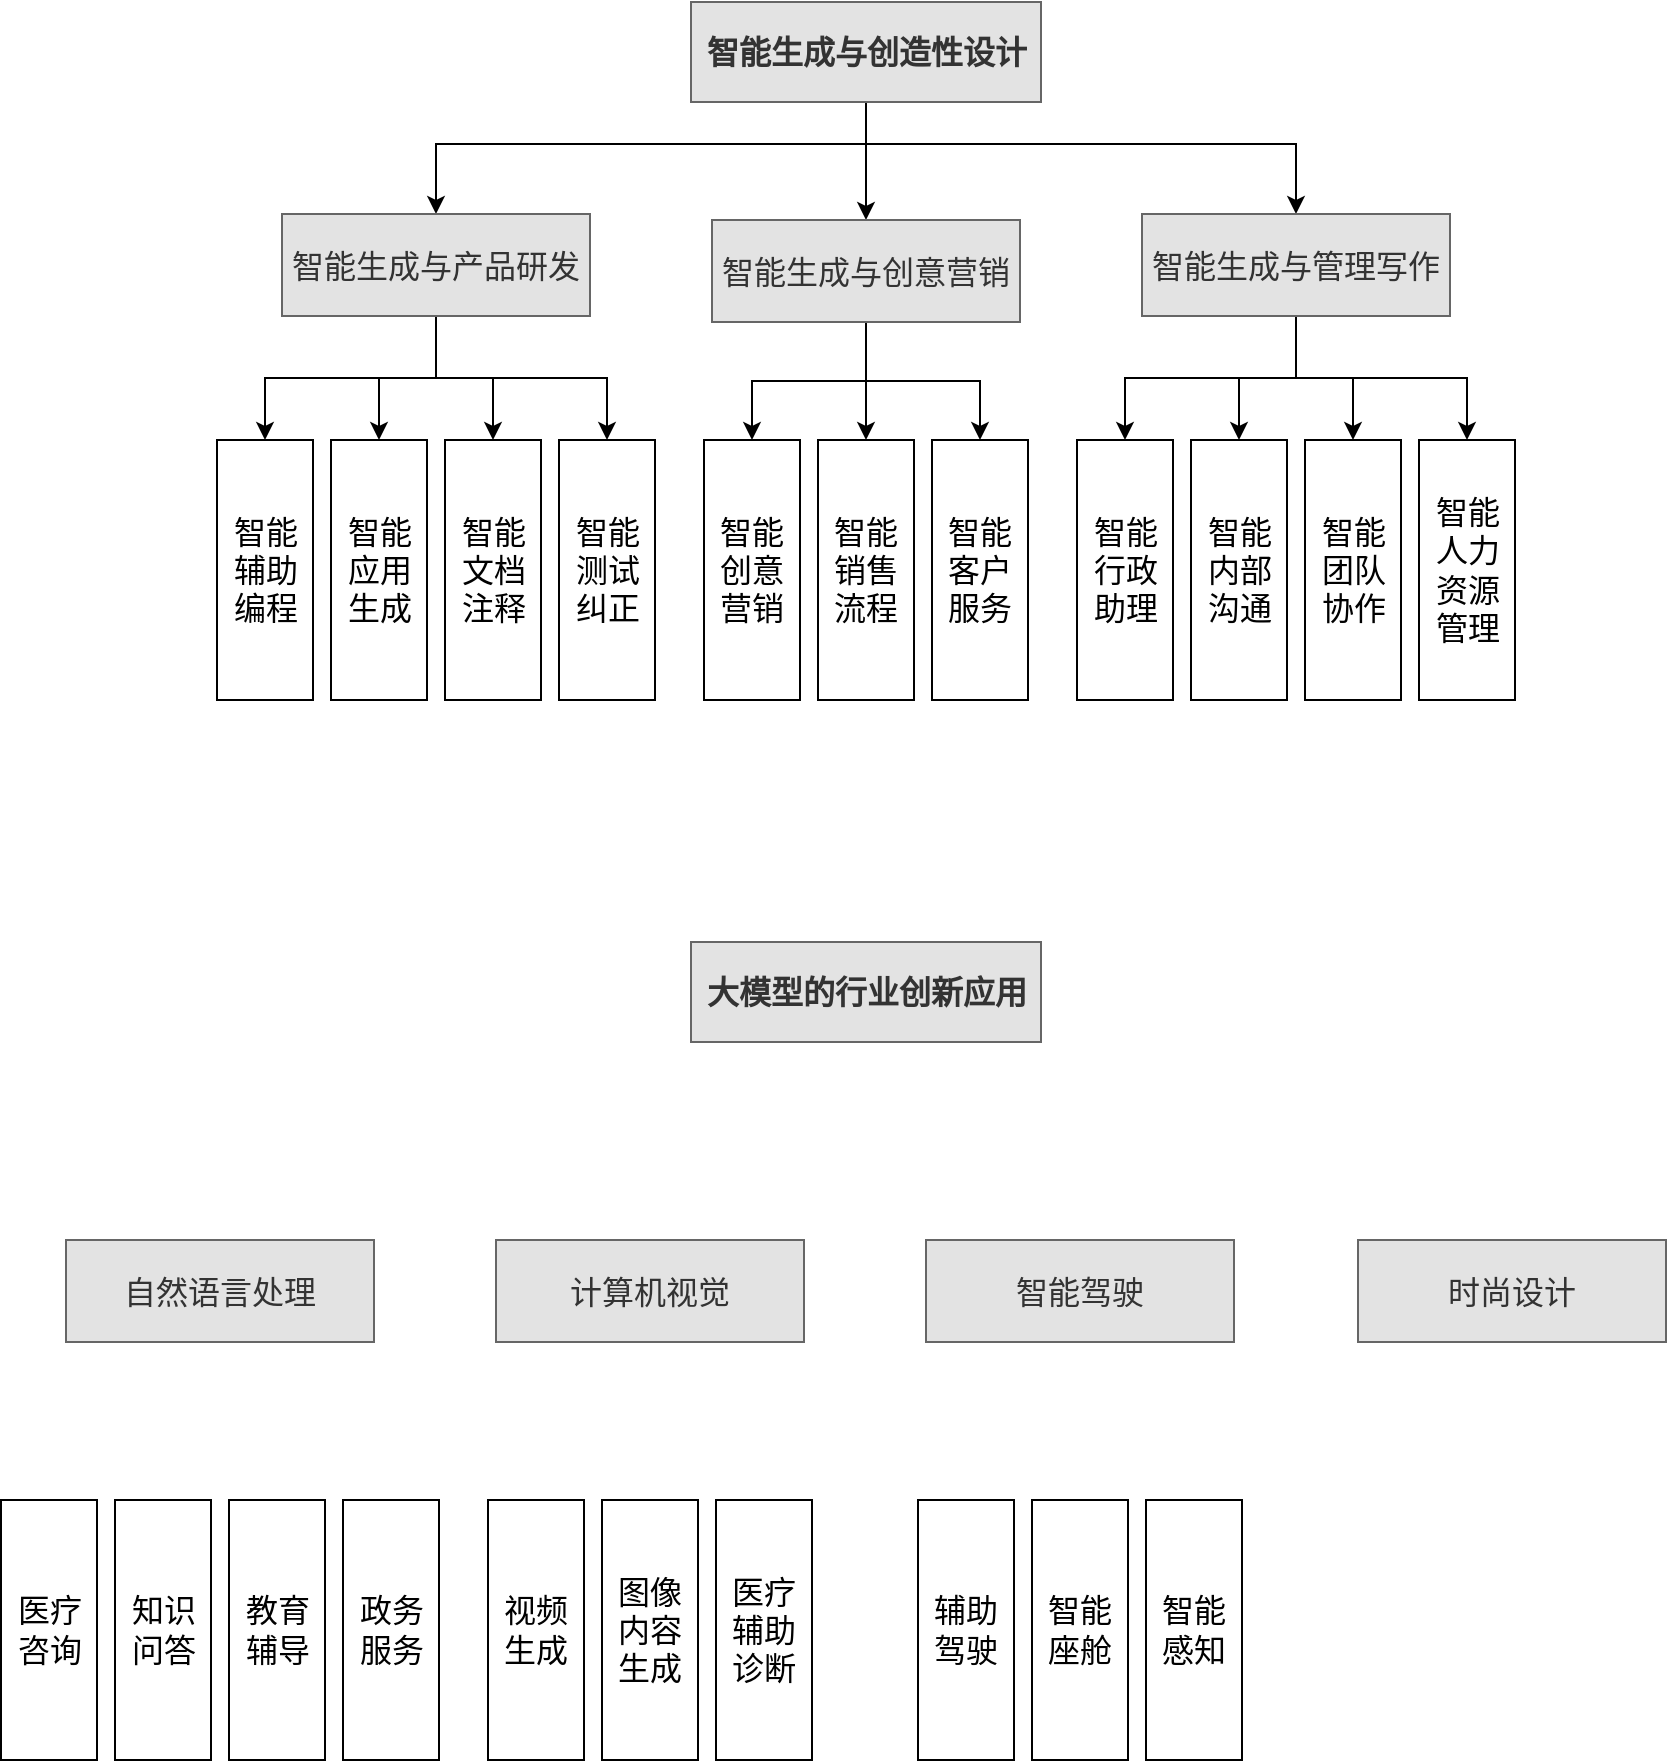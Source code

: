 <mxfile version="23.1.7" type="github">
  <diagram name="第 1 页" id="5H-B-Gvl9qYDMC8yHa47">
    <mxGraphModel dx="1401" dy="758" grid="0" gridSize="10" guides="1" tooltips="1" connect="1" arrows="1" fold="1" page="0" pageScale="1" pageWidth="827" pageHeight="1169" math="0" shadow="0">
      <root>
        <mxCell id="0" />
        <mxCell id="1" parent="0" />
        <mxCell id="Fg02BqChglOh05Az2CXR-16" style="edgeStyle=orthogonalEdgeStyle;rounded=0;orthogonalLoop=1;jettySize=auto;html=1;fontFamily=仿宋;fontSize=16;" parent="1" source="Fg02BqChglOh05Az2CXR-1" target="Fg02BqChglOh05Az2CXR-2" edge="1">
          <mxGeometry relative="1" as="geometry">
            <Array as="points">
              <mxPoint x="430" y="176" />
              <mxPoint x="215" y="176" />
            </Array>
          </mxGeometry>
        </mxCell>
        <mxCell id="Fg02BqChglOh05Az2CXR-17" style="edgeStyle=orthogonalEdgeStyle;rounded=0;orthogonalLoop=1;jettySize=auto;html=1;fontFamily=仿宋;fontSize=16;" parent="1" source="Fg02BqChglOh05Az2CXR-1" target="Fg02BqChglOh05Az2CXR-3" edge="1">
          <mxGeometry relative="1" as="geometry" />
        </mxCell>
        <mxCell id="Fg02BqChglOh05Az2CXR-18" style="edgeStyle=orthogonalEdgeStyle;rounded=0;orthogonalLoop=1;jettySize=auto;html=1;entryX=0.5;entryY=0;entryDx=0;entryDy=0;fontFamily=仿宋;fontSize=16;" parent="1" source="Fg02BqChglOh05Az2CXR-1" target="Fg02BqChglOh05Az2CXR-4" edge="1">
          <mxGeometry relative="1" as="geometry">
            <Array as="points">
              <mxPoint x="430" y="176" />
              <mxPoint x="645" y="176" />
            </Array>
          </mxGeometry>
        </mxCell>
        <mxCell id="Fg02BqChglOh05Az2CXR-1" value="智能生成与创造性设计" style="rounded=0;whiteSpace=wrap;html=1;fontFamily=仿宋;fontSize=16;fillColor=#E3E3E3;strokeColor=#666666;fontStyle=1;fontColor=#333333;" parent="1" vertex="1">
          <mxGeometry x="342.5" y="105" width="175" height="50" as="geometry" />
        </mxCell>
        <mxCell id="Fg02BqChglOh05Az2CXR-19" style="edgeStyle=orthogonalEdgeStyle;rounded=0;orthogonalLoop=1;jettySize=auto;html=1;entryX=0.5;entryY=0;entryDx=0;entryDy=0;fontFamily=仿宋;fontSize=16;" parent="1" source="Fg02BqChglOh05Az2CXR-2" target="Fg02BqChglOh05Az2CXR-5" edge="1">
          <mxGeometry relative="1" as="geometry" />
        </mxCell>
        <mxCell id="Fg02BqChglOh05Az2CXR-20" style="edgeStyle=orthogonalEdgeStyle;rounded=0;orthogonalLoop=1;jettySize=auto;html=1;entryX=0.5;entryY=0;entryDx=0;entryDy=0;fontFamily=仿宋;fontSize=16;" parent="1" source="Fg02BqChglOh05Az2CXR-2" target="Fg02BqChglOh05Az2CXR-6" edge="1">
          <mxGeometry relative="1" as="geometry" />
        </mxCell>
        <mxCell id="Fg02BqChglOh05Az2CXR-21" style="edgeStyle=orthogonalEdgeStyle;rounded=0;orthogonalLoop=1;jettySize=auto;html=1;entryX=0.5;entryY=0;entryDx=0;entryDy=0;fontFamily=仿宋;fontSize=16;" parent="1" source="Fg02BqChglOh05Az2CXR-2" target="Fg02BqChglOh05Az2CXR-7" edge="1">
          <mxGeometry relative="1" as="geometry" />
        </mxCell>
        <mxCell id="Fg02BqChglOh05Az2CXR-22" style="edgeStyle=orthogonalEdgeStyle;rounded=0;orthogonalLoop=1;jettySize=auto;html=1;fontFamily=仿宋;fontSize=16;" parent="1" source="Fg02BqChglOh05Az2CXR-2" target="Fg02BqChglOh05Az2CXR-8" edge="1">
          <mxGeometry relative="1" as="geometry" />
        </mxCell>
        <mxCell id="Fg02BqChglOh05Az2CXR-2" value="智能生成与产品研发" style="rounded=0;whiteSpace=wrap;html=1;fontFamily=仿宋;fontSize=16;fillColor=#E3E3E3;strokeColor=#666666;fontColor=#333333;" parent="1" vertex="1">
          <mxGeometry x="138" y="211" width="154" height="51" as="geometry" />
        </mxCell>
        <mxCell id="Fg02BqChglOh05Az2CXR-23" style="edgeStyle=orthogonalEdgeStyle;rounded=0;orthogonalLoop=1;jettySize=auto;html=1;entryX=0.5;entryY=0;entryDx=0;entryDy=0;fontFamily=仿宋;fontSize=16;" parent="1" source="Fg02BqChglOh05Az2CXR-3" target="Fg02BqChglOh05Az2CXR-13" edge="1">
          <mxGeometry relative="1" as="geometry" />
        </mxCell>
        <mxCell id="Fg02BqChglOh05Az2CXR-24" style="edgeStyle=orthogonalEdgeStyle;rounded=0;orthogonalLoop=1;jettySize=auto;html=1;fontFamily=仿宋;fontSize=16;" parent="1" source="Fg02BqChglOh05Az2CXR-3" target="Fg02BqChglOh05Az2CXR-14" edge="1">
          <mxGeometry relative="1" as="geometry" />
        </mxCell>
        <mxCell id="Fg02BqChglOh05Az2CXR-25" style="edgeStyle=orthogonalEdgeStyle;rounded=0;orthogonalLoop=1;jettySize=auto;html=1;fontFamily=仿宋;fontSize=16;" parent="1" source="Fg02BqChglOh05Az2CXR-3" target="Fg02BqChglOh05Az2CXR-15" edge="1">
          <mxGeometry relative="1" as="geometry" />
        </mxCell>
        <mxCell id="Fg02BqChglOh05Az2CXR-3" value="智能生成与创意营销" style="rounded=0;whiteSpace=wrap;html=1;fontFamily=仿宋;fontSize=16;fillColor=#E3E3E3;strokeColor=#666666;fontColor=#333333;" parent="1" vertex="1">
          <mxGeometry x="353" y="214" width="154" height="51" as="geometry" />
        </mxCell>
        <mxCell id="Fg02BqChglOh05Az2CXR-26" style="edgeStyle=orthogonalEdgeStyle;rounded=0;orthogonalLoop=1;jettySize=auto;html=1;entryX=0.5;entryY=0;entryDx=0;entryDy=0;fontFamily=仿宋;fontSize=16;" parent="1" source="Fg02BqChglOh05Az2CXR-4" target="Fg02BqChglOh05Az2CXR-9" edge="1">
          <mxGeometry relative="1" as="geometry" />
        </mxCell>
        <mxCell id="Fg02BqChglOh05Az2CXR-27" style="edgeStyle=orthogonalEdgeStyle;rounded=0;orthogonalLoop=1;jettySize=auto;html=1;fontFamily=仿宋;fontSize=16;" parent="1" source="Fg02BqChglOh05Az2CXR-4" target="Fg02BqChglOh05Az2CXR-10" edge="1">
          <mxGeometry relative="1" as="geometry" />
        </mxCell>
        <mxCell id="Fg02BqChglOh05Az2CXR-28" style="edgeStyle=orthogonalEdgeStyle;rounded=0;orthogonalLoop=1;jettySize=auto;html=1;fontFamily=仿宋;fontSize=16;" parent="1" source="Fg02BqChglOh05Az2CXR-4" target="Fg02BqChglOh05Az2CXR-11" edge="1">
          <mxGeometry relative="1" as="geometry" />
        </mxCell>
        <mxCell id="Fg02BqChglOh05Az2CXR-29" style="edgeStyle=orthogonalEdgeStyle;rounded=0;orthogonalLoop=1;jettySize=auto;html=1;fontFamily=仿宋;fontSize=16;" parent="1" source="Fg02BqChglOh05Az2CXR-4" target="Fg02BqChglOh05Az2CXR-12" edge="1">
          <mxGeometry relative="1" as="geometry" />
        </mxCell>
        <mxCell id="Fg02BqChglOh05Az2CXR-4" value="智能生成与管理写作" style="rounded=0;whiteSpace=wrap;html=1;fontFamily=仿宋;fontSize=16;fillColor=#E3E3E3;strokeColor=#666666;fontColor=#333333;" parent="1" vertex="1">
          <mxGeometry x="568" y="211" width="154" height="51" as="geometry" />
        </mxCell>
        <mxCell id="Fg02BqChglOh05Az2CXR-5" value="智能辅助编程" style="rounded=0;whiteSpace=wrap;html=1;fontFamily=仿宋;fontSize=16;" parent="1" vertex="1">
          <mxGeometry x="105.5" y="324" width="48" height="130" as="geometry" />
        </mxCell>
        <mxCell id="Fg02BqChglOh05Az2CXR-6" value="智能应用生成" style="rounded=0;whiteSpace=wrap;html=1;fontFamily=仿宋;fontSize=16;" parent="1" vertex="1">
          <mxGeometry x="162.5" y="324" width="48" height="130" as="geometry" />
        </mxCell>
        <mxCell id="Fg02BqChglOh05Az2CXR-7" value="智能文档注释" style="rounded=0;whiteSpace=wrap;html=1;fontFamily=仿宋;fontSize=16;" parent="1" vertex="1">
          <mxGeometry x="219.5" y="324" width="48" height="130" as="geometry" />
        </mxCell>
        <mxCell id="Fg02BqChglOh05Az2CXR-8" value="智能测试纠正" style="rounded=0;whiteSpace=wrap;html=1;fontFamily=仿宋;fontSize=16;" parent="1" vertex="1">
          <mxGeometry x="276.5" y="324" width="48" height="130" as="geometry" />
        </mxCell>
        <mxCell id="Fg02BqChglOh05Az2CXR-9" value="智能行政助理" style="rounded=0;whiteSpace=wrap;html=1;fontFamily=仿宋;fontSize=16;" parent="1" vertex="1">
          <mxGeometry x="535.5" y="324" width="48" height="130" as="geometry" />
        </mxCell>
        <mxCell id="Fg02BqChglOh05Az2CXR-10" value="智能内部沟通" style="rounded=0;whiteSpace=wrap;html=1;fontFamily=仿宋;fontSize=16;" parent="1" vertex="1">
          <mxGeometry x="592.5" y="324" width="48" height="130" as="geometry" />
        </mxCell>
        <mxCell id="Fg02BqChglOh05Az2CXR-11" value="智能团队协作" style="rounded=0;whiteSpace=wrap;html=1;fontFamily=仿宋;fontSize=16;" parent="1" vertex="1">
          <mxGeometry x="649.5" y="324" width="48" height="130" as="geometry" />
        </mxCell>
        <mxCell id="Fg02BqChglOh05Az2CXR-12" value="智能人力资源管理" style="rounded=0;whiteSpace=wrap;html=1;fontFamily=仿宋;fontSize=16;" parent="1" vertex="1">
          <mxGeometry x="706.5" y="324" width="48" height="130" as="geometry" />
        </mxCell>
        <mxCell id="Fg02BqChglOh05Az2CXR-13" value="智能创意营销" style="rounded=0;whiteSpace=wrap;html=1;fontFamily=仿宋;fontSize=16;" parent="1" vertex="1">
          <mxGeometry x="349" y="324" width="48" height="130" as="geometry" />
        </mxCell>
        <mxCell id="Fg02BqChglOh05Az2CXR-14" value="智能销售流程" style="rounded=0;whiteSpace=wrap;html=1;fontFamily=仿宋;fontSize=16;" parent="1" vertex="1">
          <mxGeometry x="406" y="324" width="48" height="130" as="geometry" />
        </mxCell>
        <mxCell id="Fg02BqChglOh05Az2CXR-15" value="智能客户服务" style="rounded=0;whiteSpace=wrap;html=1;fontFamily=仿宋;fontSize=16;" parent="1" vertex="1">
          <mxGeometry x="463" y="324" width="48" height="130" as="geometry" />
        </mxCell>
        <mxCell id="HbwUsnOIwUprLR9Yniao-1" value="大模型的行业创新应用" style="rounded=0;whiteSpace=wrap;html=1;fontFamily=仿宋;fontSize=16;fillColor=#E3E3E3;strokeColor=#666666;fontStyle=1;fontColor=#333333;" vertex="1" parent="1">
          <mxGeometry x="342.5" y="575" width="175" height="50" as="geometry" />
        </mxCell>
        <mxCell id="HbwUsnOIwUprLR9Yniao-2" value="自然语言处理" style="rounded=0;whiteSpace=wrap;html=1;fontFamily=仿宋;fontSize=16;fillColor=#E3E3E3;strokeColor=#666666;fontColor=#333333;" vertex="1" parent="1">
          <mxGeometry x="30" y="724" width="154" height="51" as="geometry" />
        </mxCell>
        <mxCell id="HbwUsnOIwUprLR9Yniao-3" value="计算机视觉" style="rounded=0;whiteSpace=wrap;html=1;fontFamily=仿宋;fontSize=16;fillColor=#E3E3E3;strokeColor=#666666;fontColor=#333333;" vertex="1" parent="1">
          <mxGeometry x="245" y="724" width="154" height="51" as="geometry" />
        </mxCell>
        <mxCell id="HbwUsnOIwUprLR9Yniao-4" value="智能驾驶" style="rounded=0;whiteSpace=wrap;html=1;fontFamily=仿宋;fontSize=16;fillColor=#E3E3E3;strokeColor=#666666;fontColor=#333333;" vertex="1" parent="1">
          <mxGeometry x="460" y="724" width="154" height="51" as="geometry" />
        </mxCell>
        <mxCell id="HbwUsnOIwUprLR9Yniao-5" value="时尚设计" style="rounded=0;whiteSpace=wrap;html=1;fontFamily=仿宋;fontSize=16;fillColor=#E3E3E3;strokeColor=#666666;fontColor=#333333;" vertex="1" parent="1">
          <mxGeometry x="676" y="724" width="154" height="51" as="geometry" />
        </mxCell>
        <mxCell id="HbwUsnOIwUprLR9Yniao-12" value="医疗咨询" style="rounded=0;whiteSpace=wrap;html=1;fontFamily=仿宋;fontSize=16;" vertex="1" parent="1">
          <mxGeometry x="-2.5" y="854" width="48" height="130" as="geometry" />
        </mxCell>
        <mxCell id="HbwUsnOIwUprLR9Yniao-13" value="知识问答" style="rounded=0;whiteSpace=wrap;html=1;fontFamily=仿宋;fontSize=16;" vertex="1" parent="1">
          <mxGeometry x="54.5" y="854" width="48" height="130" as="geometry" />
        </mxCell>
        <mxCell id="HbwUsnOIwUprLR9Yniao-14" value="教育辅导" style="rounded=0;whiteSpace=wrap;html=1;fontFamily=仿宋;fontSize=16;" vertex="1" parent="1">
          <mxGeometry x="111.5" y="854" width="48" height="130" as="geometry" />
        </mxCell>
        <mxCell id="HbwUsnOIwUprLR9Yniao-15" value="政务服务" style="rounded=0;whiteSpace=wrap;html=1;fontFamily=仿宋;fontSize=16;" vertex="1" parent="1">
          <mxGeometry x="168.5" y="854" width="48" height="130" as="geometry" />
        </mxCell>
        <mxCell id="HbwUsnOIwUprLR9Yniao-16" value="视频生成" style="rounded=0;whiteSpace=wrap;html=1;fontFamily=仿宋;fontSize=16;" vertex="1" parent="1">
          <mxGeometry x="241" y="854" width="48" height="130" as="geometry" />
        </mxCell>
        <mxCell id="HbwUsnOIwUprLR9Yniao-17" value="图像内容生成" style="rounded=0;whiteSpace=wrap;html=1;fontFamily=仿宋;fontSize=16;" vertex="1" parent="1">
          <mxGeometry x="298" y="854" width="48" height="130" as="geometry" />
        </mxCell>
        <mxCell id="HbwUsnOIwUprLR9Yniao-18" value="医疗辅助诊断" style="rounded=0;whiteSpace=wrap;html=1;fontFamily=仿宋;fontSize=16;" vertex="1" parent="1">
          <mxGeometry x="355" y="854" width="48" height="130" as="geometry" />
        </mxCell>
        <mxCell id="HbwUsnOIwUprLR9Yniao-20" value="辅助驾驶" style="rounded=0;whiteSpace=wrap;html=1;fontFamily=仿宋;fontSize=16;" vertex="1" parent="1">
          <mxGeometry x="456" y="854" width="48" height="130" as="geometry" />
        </mxCell>
        <mxCell id="HbwUsnOIwUprLR9Yniao-21" value="智能座舱" style="rounded=0;whiteSpace=wrap;html=1;fontFamily=仿宋;fontSize=16;" vertex="1" parent="1">
          <mxGeometry x="513" y="854" width="48" height="130" as="geometry" />
        </mxCell>
        <mxCell id="HbwUsnOIwUprLR9Yniao-22" value="智能感知" style="rounded=0;whiteSpace=wrap;html=1;fontFamily=仿宋;fontSize=16;" vertex="1" parent="1">
          <mxGeometry x="570" y="854" width="48" height="130" as="geometry" />
        </mxCell>
      </root>
    </mxGraphModel>
  </diagram>
</mxfile>

